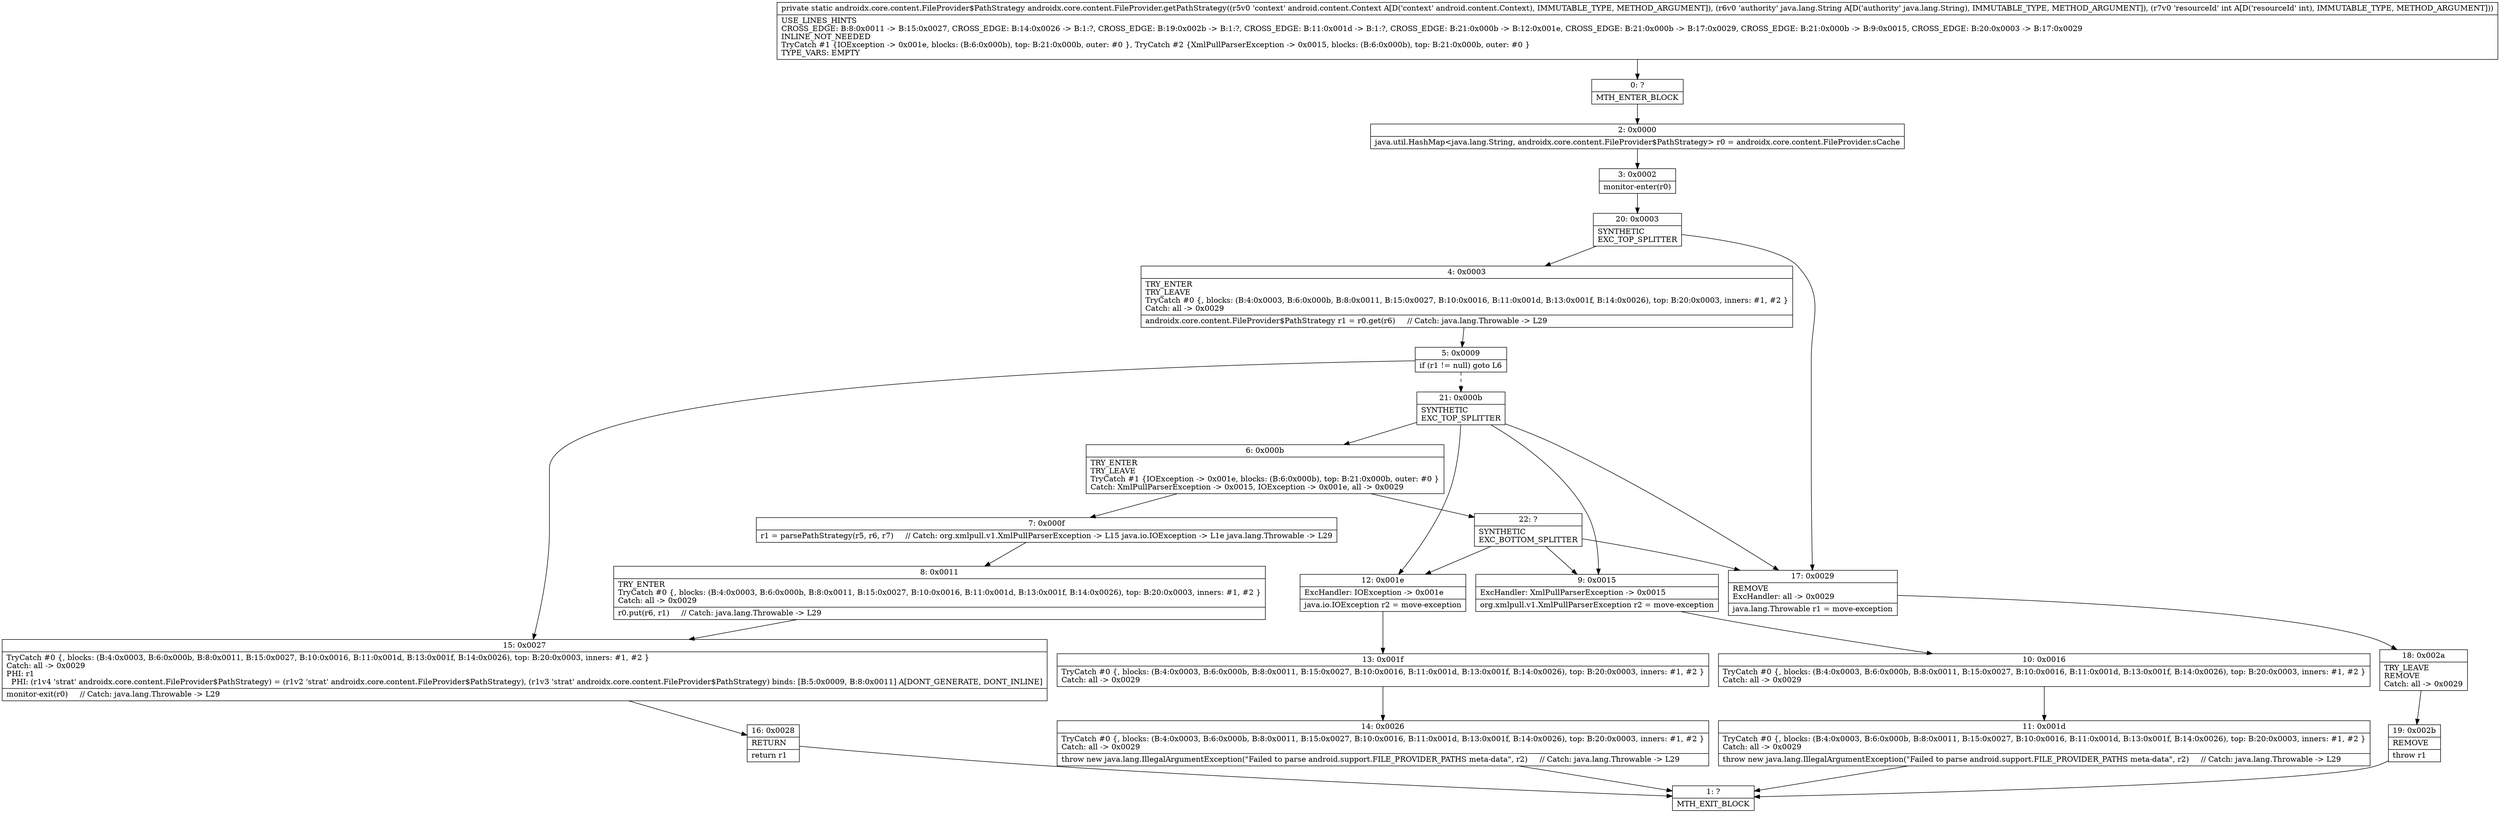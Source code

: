 digraph "CFG forandroidx.core.content.FileProvider.getPathStrategy(Landroid\/content\/Context;Ljava\/lang\/String;I)Landroidx\/core\/content\/FileProvider$PathStrategy;" {
Node_0 [shape=record,label="{0\:\ ?|MTH_ENTER_BLOCK\l}"];
Node_2 [shape=record,label="{2\:\ 0x0000|java.util.HashMap\<java.lang.String, androidx.core.content.FileProvider$PathStrategy\> r0 = androidx.core.content.FileProvider.sCache\l}"];
Node_3 [shape=record,label="{3\:\ 0x0002|monitor\-enter(r0)\l}"];
Node_20 [shape=record,label="{20\:\ 0x0003|SYNTHETIC\lEXC_TOP_SPLITTER\l}"];
Node_4 [shape=record,label="{4\:\ 0x0003|TRY_ENTER\lTRY_LEAVE\lTryCatch #0 \{, blocks: (B:4:0x0003, B:6:0x000b, B:8:0x0011, B:15:0x0027, B:10:0x0016, B:11:0x001d, B:13:0x001f, B:14:0x0026), top: B:20:0x0003, inners: #1, #2 \}\lCatch: all \-\> 0x0029\l|androidx.core.content.FileProvider$PathStrategy r1 = r0.get(r6)     \/\/ Catch: java.lang.Throwable \-\> L29\l}"];
Node_5 [shape=record,label="{5\:\ 0x0009|if (r1 != null) goto L6\l}"];
Node_15 [shape=record,label="{15\:\ 0x0027|TryCatch #0 \{, blocks: (B:4:0x0003, B:6:0x000b, B:8:0x0011, B:15:0x0027, B:10:0x0016, B:11:0x001d, B:13:0x001f, B:14:0x0026), top: B:20:0x0003, inners: #1, #2 \}\lCatch: all \-\> 0x0029\lPHI: r1 \l  PHI: (r1v4 'strat' androidx.core.content.FileProvider$PathStrategy) = (r1v2 'strat' androidx.core.content.FileProvider$PathStrategy), (r1v3 'strat' androidx.core.content.FileProvider$PathStrategy) binds: [B:5:0x0009, B:8:0x0011] A[DONT_GENERATE, DONT_INLINE]\l|monitor\-exit(r0)     \/\/ Catch: java.lang.Throwable \-\> L29\l}"];
Node_16 [shape=record,label="{16\:\ 0x0028|RETURN\l|return r1\l}"];
Node_1 [shape=record,label="{1\:\ ?|MTH_EXIT_BLOCK\l}"];
Node_21 [shape=record,label="{21\:\ 0x000b|SYNTHETIC\lEXC_TOP_SPLITTER\l}"];
Node_6 [shape=record,label="{6\:\ 0x000b|TRY_ENTER\lTRY_LEAVE\lTryCatch #1 \{IOException \-\> 0x001e, blocks: (B:6:0x000b), top: B:21:0x000b, outer: #0 \}\lCatch: XmlPullParserException \-\> 0x0015, IOException \-\> 0x001e, all \-\> 0x0029\l}"];
Node_7 [shape=record,label="{7\:\ 0x000f|r1 = parsePathStrategy(r5, r6, r7)     \/\/ Catch: org.xmlpull.v1.XmlPullParserException \-\> L15 java.io.IOException \-\> L1e java.lang.Throwable \-\> L29\l}"];
Node_8 [shape=record,label="{8\:\ 0x0011|TRY_ENTER\lTryCatch #0 \{, blocks: (B:4:0x0003, B:6:0x000b, B:8:0x0011, B:15:0x0027, B:10:0x0016, B:11:0x001d, B:13:0x001f, B:14:0x0026), top: B:20:0x0003, inners: #1, #2 \}\lCatch: all \-\> 0x0029\l|r0.put(r6, r1)     \/\/ Catch: java.lang.Throwable \-\> L29\l}"];
Node_22 [shape=record,label="{22\:\ ?|SYNTHETIC\lEXC_BOTTOM_SPLITTER\l}"];
Node_12 [shape=record,label="{12\:\ 0x001e|ExcHandler: IOException \-\> 0x001e\l|java.io.IOException r2 = move\-exception\l}"];
Node_13 [shape=record,label="{13\:\ 0x001f|TryCatch #0 \{, blocks: (B:4:0x0003, B:6:0x000b, B:8:0x0011, B:15:0x0027, B:10:0x0016, B:11:0x001d, B:13:0x001f, B:14:0x0026), top: B:20:0x0003, inners: #1, #2 \}\lCatch: all \-\> 0x0029\l}"];
Node_14 [shape=record,label="{14\:\ 0x0026|TryCatch #0 \{, blocks: (B:4:0x0003, B:6:0x000b, B:8:0x0011, B:15:0x0027, B:10:0x0016, B:11:0x001d, B:13:0x001f, B:14:0x0026), top: B:20:0x0003, inners: #1, #2 \}\lCatch: all \-\> 0x0029\l|throw new java.lang.IllegalArgumentException(\"Failed to parse android.support.FILE_PROVIDER_PATHS meta\-data\", r2)     \/\/ Catch: java.lang.Throwable \-\> L29\l}"];
Node_9 [shape=record,label="{9\:\ 0x0015|ExcHandler: XmlPullParserException \-\> 0x0015\l|org.xmlpull.v1.XmlPullParserException r2 = move\-exception\l}"];
Node_10 [shape=record,label="{10\:\ 0x0016|TryCatch #0 \{, blocks: (B:4:0x0003, B:6:0x000b, B:8:0x0011, B:15:0x0027, B:10:0x0016, B:11:0x001d, B:13:0x001f, B:14:0x0026), top: B:20:0x0003, inners: #1, #2 \}\lCatch: all \-\> 0x0029\l}"];
Node_11 [shape=record,label="{11\:\ 0x001d|TryCatch #0 \{, blocks: (B:4:0x0003, B:6:0x000b, B:8:0x0011, B:15:0x0027, B:10:0x0016, B:11:0x001d, B:13:0x001f, B:14:0x0026), top: B:20:0x0003, inners: #1, #2 \}\lCatch: all \-\> 0x0029\l|throw new java.lang.IllegalArgumentException(\"Failed to parse android.support.FILE_PROVIDER_PATHS meta\-data\", r2)     \/\/ Catch: java.lang.Throwable \-\> L29\l}"];
Node_17 [shape=record,label="{17\:\ 0x0029|REMOVE\lExcHandler: all \-\> 0x0029\l|java.lang.Throwable r1 = move\-exception\l}"];
Node_18 [shape=record,label="{18\:\ 0x002a|TRY_LEAVE\lREMOVE\lCatch: all \-\> 0x0029\l}"];
Node_19 [shape=record,label="{19\:\ 0x002b|REMOVE\l|throw r1\l}"];
MethodNode[shape=record,label="{private static androidx.core.content.FileProvider$PathStrategy androidx.core.content.FileProvider.getPathStrategy((r5v0 'context' android.content.Context A[D('context' android.content.Context), IMMUTABLE_TYPE, METHOD_ARGUMENT]), (r6v0 'authority' java.lang.String A[D('authority' java.lang.String), IMMUTABLE_TYPE, METHOD_ARGUMENT]), (r7v0 'resourceId' int A[D('resourceId' int), IMMUTABLE_TYPE, METHOD_ARGUMENT]))  | USE_LINES_HINTS\lCROSS_EDGE: B:8:0x0011 \-\> B:15:0x0027, CROSS_EDGE: B:14:0x0026 \-\> B:1:?, CROSS_EDGE: B:19:0x002b \-\> B:1:?, CROSS_EDGE: B:11:0x001d \-\> B:1:?, CROSS_EDGE: B:21:0x000b \-\> B:12:0x001e, CROSS_EDGE: B:21:0x000b \-\> B:17:0x0029, CROSS_EDGE: B:21:0x000b \-\> B:9:0x0015, CROSS_EDGE: B:20:0x0003 \-\> B:17:0x0029\lINLINE_NOT_NEEDED\lTryCatch #1 \{IOException \-\> 0x001e, blocks: (B:6:0x000b), top: B:21:0x000b, outer: #0 \}, TryCatch #2 \{XmlPullParserException \-\> 0x0015, blocks: (B:6:0x000b), top: B:21:0x000b, outer: #0 \}\lTYPE_VARS: EMPTY\l}"];
MethodNode -> Node_0;Node_0 -> Node_2;
Node_2 -> Node_3;
Node_3 -> Node_20;
Node_20 -> Node_4;
Node_20 -> Node_17;
Node_4 -> Node_5;
Node_5 -> Node_15;
Node_5 -> Node_21[style=dashed];
Node_15 -> Node_16;
Node_16 -> Node_1;
Node_21 -> Node_6;
Node_21 -> Node_12;
Node_21 -> Node_17;
Node_21 -> Node_9;
Node_6 -> Node_7;
Node_6 -> Node_22;
Node_7 -> Node_8;
Node_8 -> Node_15;
Node_22 -> Node_12;
Node_22 -> Node_17;
Node_22 -> Node_9;
Node_12 -> Node_13;
Node_13 -> Node_14;
Node_14 -> Node_1;
Node_9 -> Node_10;
Node_10 -> Node_11;
Node_11 -> Node_1;
Node_17 -> Node_18;
Node_18 -> Node_19;
Node_19 -> Node_1;
}

